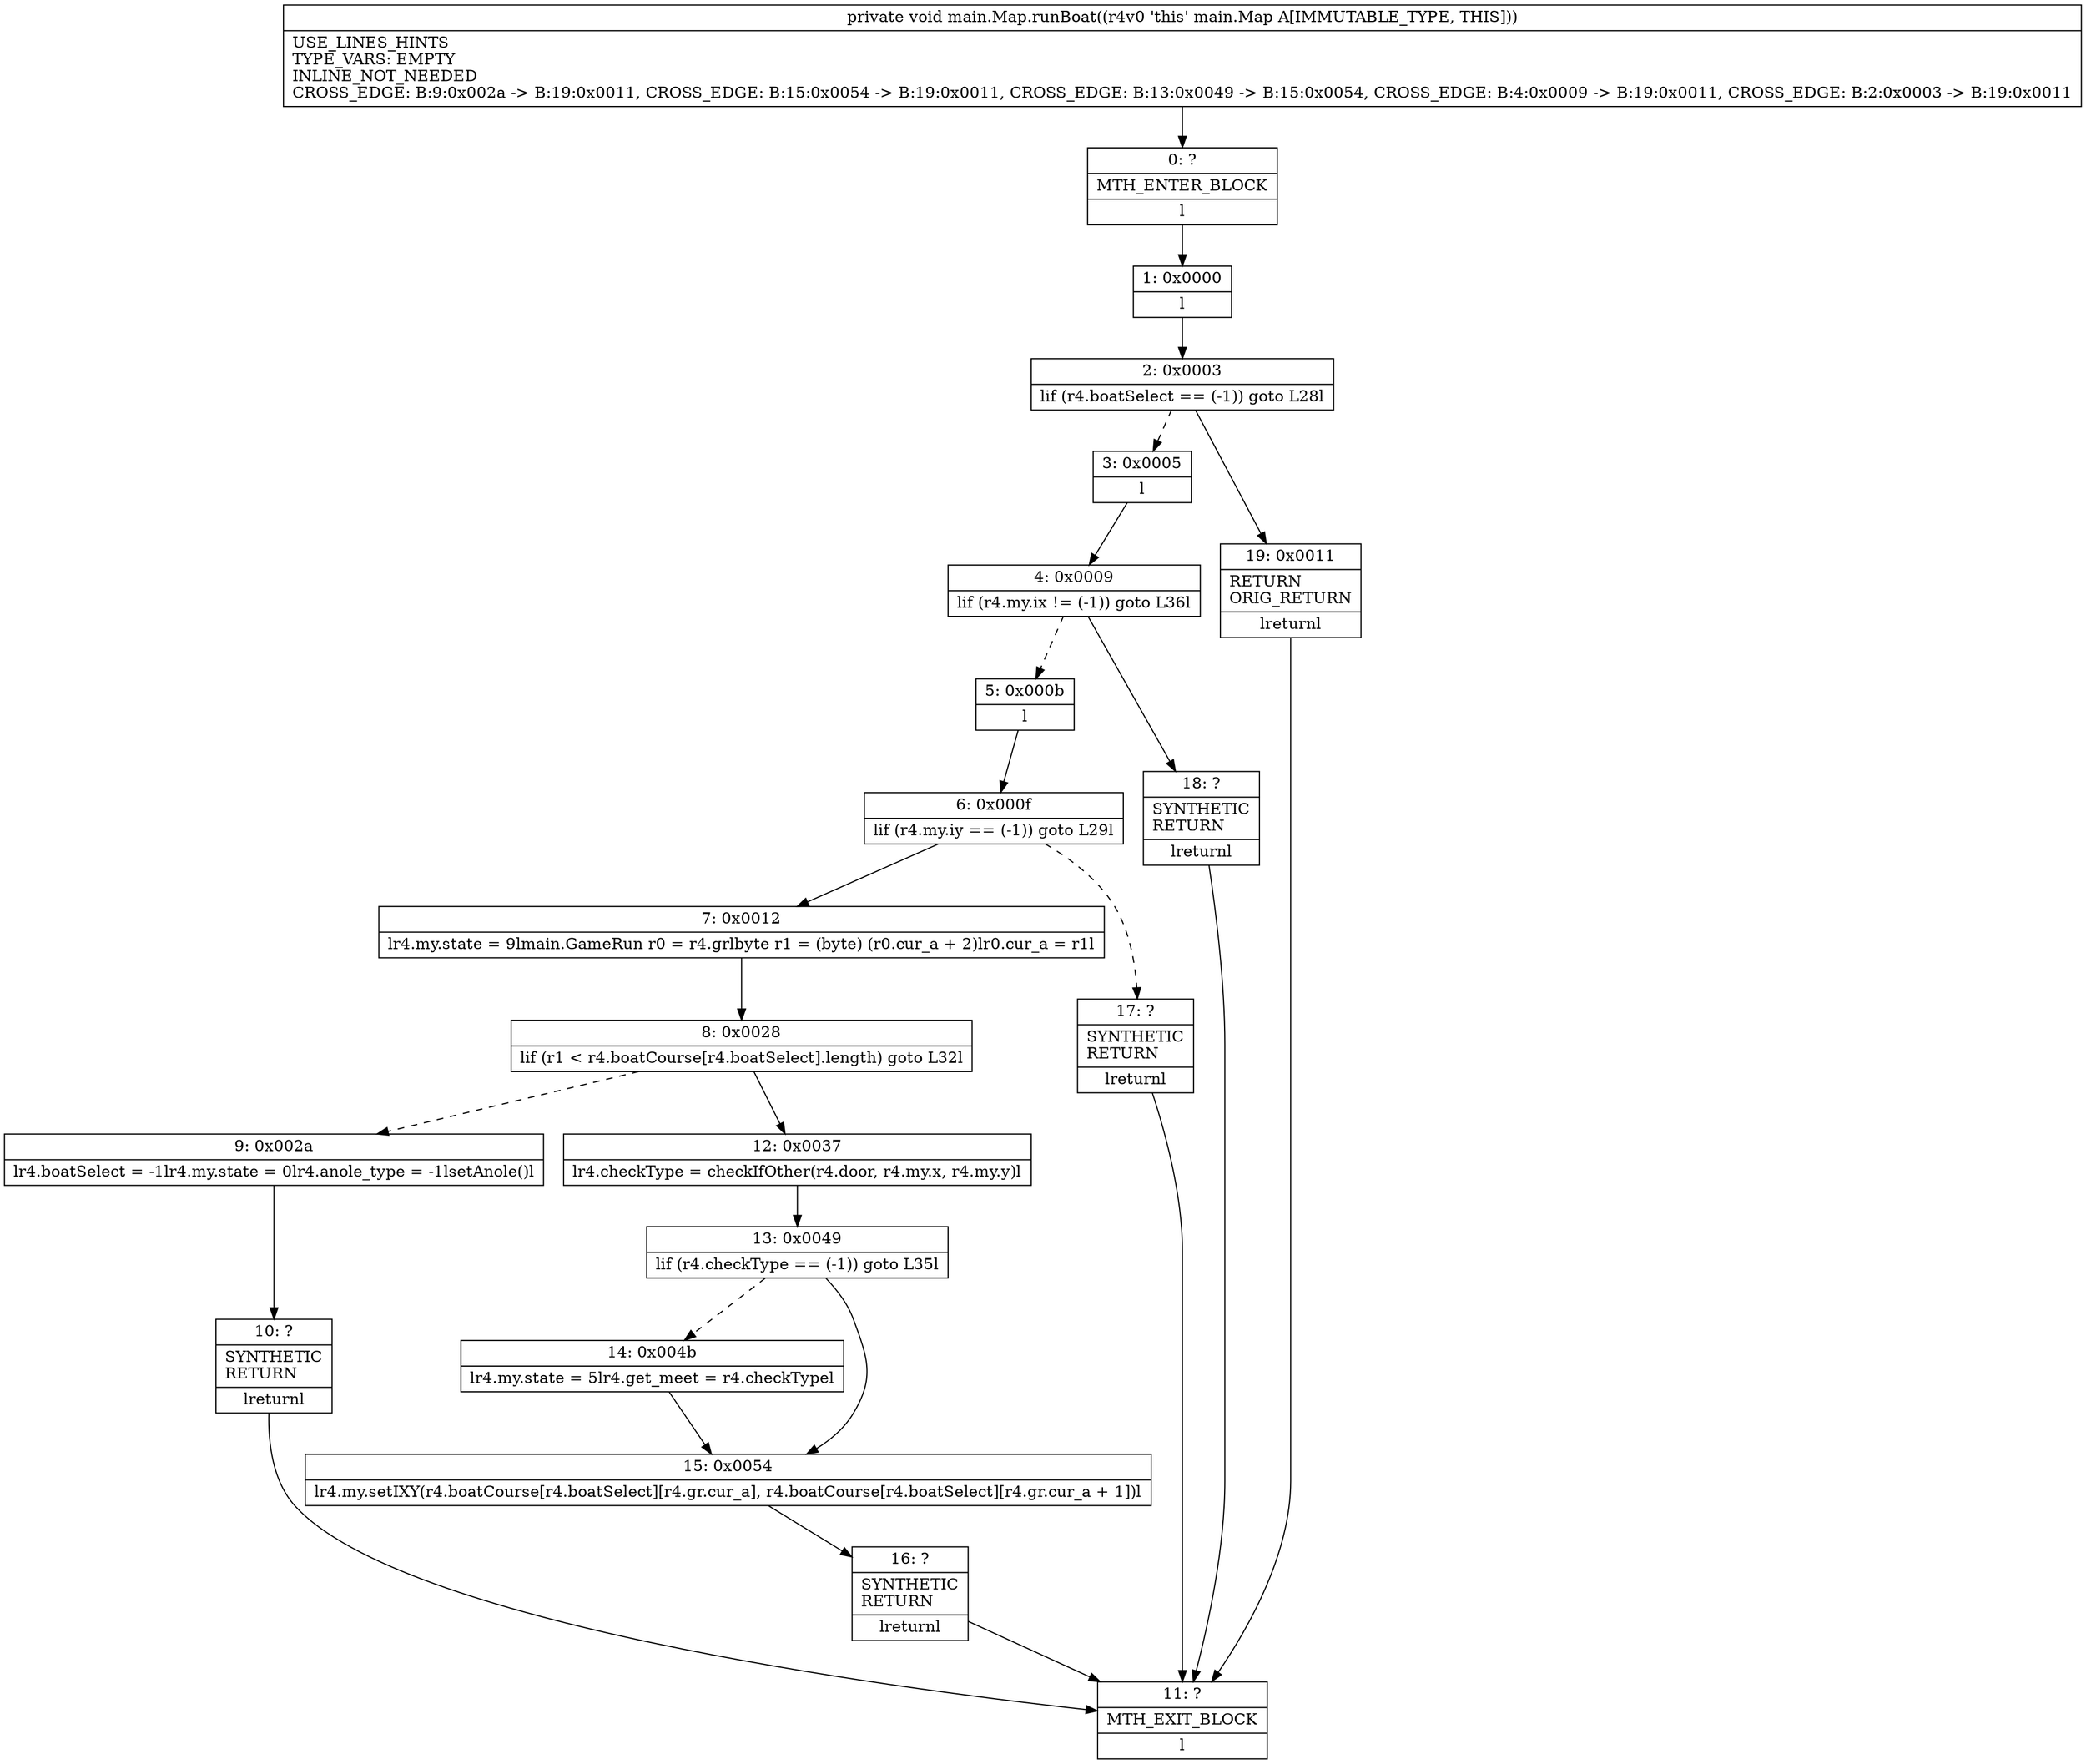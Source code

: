 digraph "CFG formain.Map.runBoat()V" {
Node_0 [shape=record,label="{0\:\ ?|MTH_ENTER_BLOCK\l|l}"];
Node_1 [shape=record,label="{1\:\ 0x0000|l}"];
Node_2 [shape=record,label="{2\:\ 0x0003|lif (r4.boatSelect == (\-1)) goto L28l}"];
Node_3 [shape=record,label="{3\:\ 0x0005|l}"];
Node_4 [shape=record,label="{4\:\ 0x0009|lif (r4.my.ix != (\-1)) goto L36l}"];
Node_5 [shape=record,label="{5\:\ 0x000b|l}"];
Node_6 [shape=record,label="{6\:\ 0x000f|lif (r4.my.iy == (\-1)) goto L29l}"];
Node_7 [shape=record,label="{7\:\ 0x0012|lr4.my.state = 9lmain.GameRun r0 = r4.grlbyte r1 = (byte) (r0.cur_a + 2)lr0.cur_a = r1l}"];
Node_8 [shape=record,label="{8\:\ 0x0028|lif (r1 \< r4.boatCourse[r4.boatSelect].length) goto L32l}"];
Node_9 [shape=record,label="{9\:\ 0x002a|lr4.boatSelect = \-1lr4.my.state = 0lr4.anole_type = \-1lsetAnole()l}"];
Node_10 [shape=record,label="{10\:\ ?|SYNTHETIC\lRETURN\l|lreturnl}"];
Node_11 [shape=record,label="{11\:\ ?|MTH_EXIT_BLOCK\l|l}"];
Node_12 [shape=record,label="{12\:\ 0x0037|lr4.checkType = checkIfOther(r4.door, r4.my.x, r4.my.y)l}"];
Node_13 [shape=record,label="{13\:\ 0x0049|lif (r4.checkType == (\-1)) goto L35l}"];
Node_14 [shape=record,label="{14\:\ 0x004b|lr4.my.state = 5lr4.get_meet = r4.checkTypel}"];
Node_15 [shape=record,label="{15\:\ 0x0054|lr4.my.setIXY(r4.boatCourse[r4.boatSelect][r4.gr.cur_a], r4.boatCourse[r4.boatSelect][r4.gr.cur_a + 1])l}"];
Node_16 [shape=record,label="{16\:\ ?|SYNTHETIC\lRETURN\l|lreturnl}"];
Node_17 [shape=record,label="{17\:\ ?|SYNTHETIC\lRETURN\l|lreturnl}"];
Node_18 [shape=record,label="{18\:\ ?|SYNTHETIC\lRETURN\l|lreturnl}"];
Node_19 [shape=record,label="{19\:\ 0x0011|RETURN\lORIG_RETURN\l|lreturnl}"];
MethodNode[shape=record,label="{private void main.Map.runBoat((r4v0 'this' main.Map A[IMMUTABLE_TYPE, THIS]))  | USE_LINES_HINTS\lTYPE_VARS: EMPTY\lINLINE_NOT_NEEDED\lCROSS_EDGE: B:9:0x002a \-\> B:19:0x0011, CROSS_EDGE: B:15:0x0054 \-\> B:19:0x0011, CROSS_EDGE: B:13:0x0049 \-\> B:15:0x0054, CROSS_EDGE: B:4:0x0009 \-\> B:19:0x0011, CROSS_EDGE: B:2:0x0003 \-\> B:19:0x0011\l}"];
MethodNode -> Node_0;
Node_0 -> Node_1;
Node_1 -> Node_2;
Node_2 -> Node_3[style=dashed];
Node_2 -> Node_19;
Node_3 -> Node_4;
Node_4 -> Node_5[style=dashed];
Node_4 -> Node_18;
Node_5 -> Node_6;
Node_6 -> Node_7;
Node_6 -> Node_17[style=dashed];
Node_7 -> Node_8;
Node_8 -> Node_9[style=dashed];
Node_8 -> Node_12;
Node_9 -> Node_10;
Node_10 -> Node_11;
Node_12 -> Node_13;
Node_13 -> Node_14[style=dashed];
Node_13 -> Node_15;
Node_14 -> Node_15;
Node_15 -> Node_16;
Node_16 -> Node_11;
Node_17 -> Node_11;
Node_18 -> Node_11;
Node_19 -> Node_11;
}

